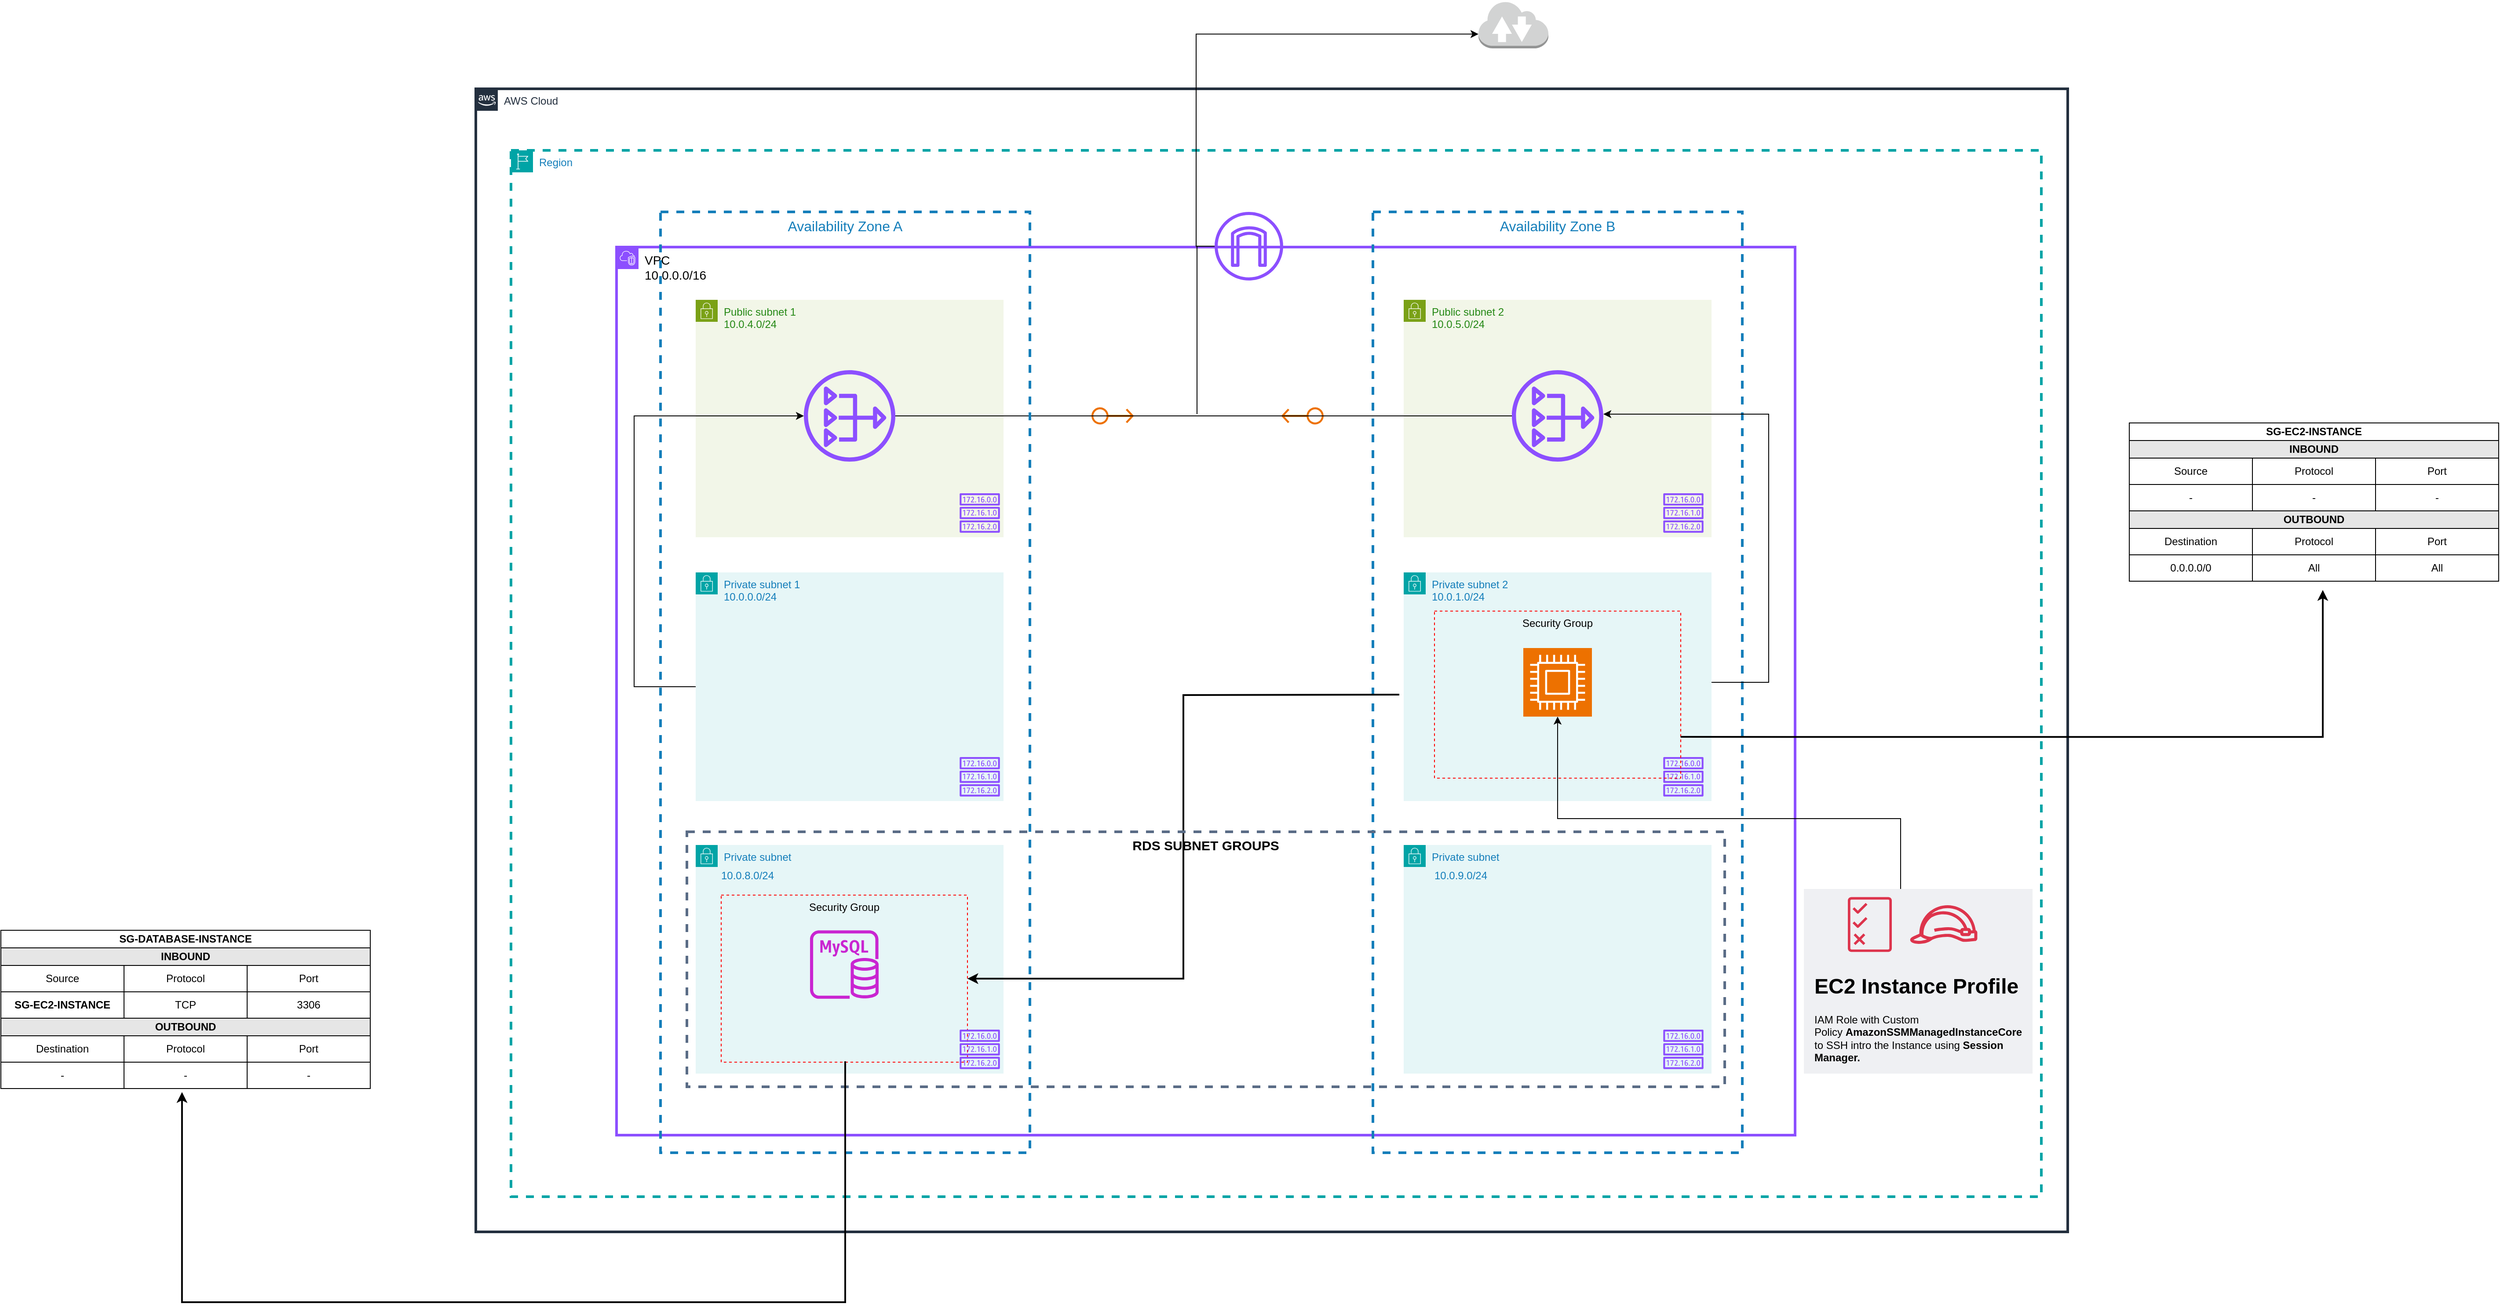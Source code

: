 <mxfile version="24.4.0" type="google">
  <diagram name="Page-1" id="mo5XSPhGzVoddrwmSOTD">
    <mxGraphModel grid="1" page="1" gridSize="10" guides="1" tooltips="1" connect="1" arrows="1" fold="1" pageScale="1" pageWidth="2339" pageHeight="3300" math="0" shadow="0">
      <root>
        <mxCell id="0" />
        <mxCell id="1" parent="0" />
        <mxCell id="zIXouKrqdXB1dK_FrTTW-49" value="&lt;font color=&quot;#000000&quot; style=&quot;font-size: 14px;&quot;&gt;VPC&lt;br&gt;10.0.0.0/16&lt;/font&gt;" style="points=[[0,0],[0.25,0],[0.5,0],[0.75,0],[1,0],[1,0.25],[1,0.5],[1,0.75],[1,1],[0.75,1],[0.5,1],[0.25,1],[0,1],[0,0.75],[0,0.5],[0,0.25]];outlineConnect=0;gradientColor=none;html=1;whiteSpace=wrap;fontSize=12;fontStyle=0;container=1;pointerEvents=0;collapsible=0;recursiveResize=0;shape=mxgraph.aws4.group;grIcon=mxgraph.aws4.group_vpc2;strokeColor=#8C4FFF;fillColor=none;verticalAlign=top;align=left;spacingLeft=30;fontColor=#AAB7B8;dashed=0;strokeWidth=3;" vertex="1" parent="1">
          <mxGeometry x="390" y="410" width="1340" height="1010" as="geometry" />
        </mxCell>
        <mxCell id="zIXouKrqdXB1dK_FrTTW-70" value="" style="sketch=0;outlineConnect=0;fontColor=#232F3E;gradientColor=none;fillColor=#8C4FFF;strokeColor=none;dashed=0;verticalLabelPosition=bottom;verticalAlign=top;align=center;html=1;fontSize=12;fontStyle=0;aspect=fixed;pointerEvents=1;shape=mxgraph.aws4.internet_gateway;" vertex="1" parent="zIXouKrqdXB1dK_FrTTW-49">
          <mxGeometry x="680" y="-40" width="78" height="78" as="geometry" />
        </mxCell>
        <mxCell id="zIXouKrqdXB1dK_FrTTW-47" value="Region" style="points=[[0,0],[0.25,0],[0.5,0],[0.75,0],[1,0],[1,0.25],[1,0.5],[1,0.75],[1,1],[0.75,1],[0.5,1],[0.25,1],[0,1],[0,0.75],[0,0.5],[0,0.25]];outlineConnect=0;gradientColor=none;html=1;whiteSpace=wrap;fontSize=12;fontStyle=0;container=1;pointerEvents=0;collapsible=0;recursiveResize=0;shape=mxgraph.aws4.group;grIcon=mxgraph.aws4.group_region;strokeColor=#00A4A6;fillColor=none;verticalAlign=top;align=left;spacingLeft=30;fontColor=#147EBA;dashed=1;strokeWidth=3;" vertex="1" parent="1">
          <mxGeometry x="270" y="300" width="1740" height="1190" as="geometry" />
        </mxCell>
        <mxCell id="zIXouKrqdXB1dK_FrTTW-46" value="AWS Cloud" style="points=[[0,0],[0.25,0],[0.5,0],[0.75,0],[1,0],[1,0.25],[1,0.5],[1,0.75],[1,1],[0.75,1],[0.5,1],[0.25,1],[0,1],[0,0.75],[0,0.5],[0,0.25]];outlineConnect=0;gradientColor=none;html=1;whiteSpace=wrap;fontSize=12;fontStyle=0;container=1;pointerEvents=0;collapsible=0;recursiveResize=0;shape=mxgraph.aws4.group;grIcon=mxgraph.aws4.group_aws_cloud_alt;strokeColor=#232F3E;fillColor=none;verticalAlign=top;align=left;spacingLeft=30;fontColor=#232F3E;dashed=0;strokeWidth=3;" vertex="1" parent="1">
          <mxGeometry x="230" y="230" width="1810" height="1300" as="geometry" />
        </mxCell>
        <mxCell id="zIXouKrqdXB1dK_FrTTW-50" value="Private subnet" style="points=[[0,0],[0.25,0],[0.5,0],[0.75,0],[1,0],[1,0.25],[1,0.5],[1,0.75],[1,1],[0.75,1],[0.5,1],[0.25,1],[0,1],[0,0.75],[0,0.5],[0,0.25]];outlineConnect=0;gradientColor=none;html=1;whiteSpace=wrap;fontSize=12;fontStyle=0;container=1;pointerEvents=0;collapsible=0;recursiveResize=0;shape=mxgraph.aws4.group;grIcon=mxgraph.aws4.group_security_group;grStroke=0;strokeColor=#00A4A6;fillColor=#E6F6F7;verticalAlign=top;align=left;spacingLeft=30;fontColor=#147EBA;dashed=0;" vertex="1" parent="zIXouKrqdXB1dK_FrTTW-46">
          <mxGeometry x="250" y="860" width="350" height="260" as="geometry" />
        </mxCell>
        <mxCell id="zIXouKrqdXB1dK_FrTTW-72" value="&lt;font color=&quot;#000000&quot;&gt;Security Group&lt;/font&gt;" style="fillColor=none;strokeColor=#FF0000;dashed=1;verticalAlign=top;fontStyle=0;fontColor=#5A6C86;whiteSpace=wrap;html=1;" vertex="1" parent="zIXouKrqdXB1dK_FrTTW-50">
          <mxGeometry x="29" y="57" width="280" height="190" as="geometry" />
        </mxCell>
        <mxCell id="zIXouKrqdXB1dK_FrTTW-148" value="&lt;font color=&quot;#147eba&quot;&gt;10.0.8.0/24&lt;/font&gt;" style="text;html=1;align=center;verticalAlign=middle;whiteSpace=wrap;rounded=0;" vertex="1" parent="zIXouKrqdXB1dK_FrTTW-50">
          <mxGeometry x="29" y="20" width="60" height="30" as="geometry" />
        </mxCell>
        <mxCell id="zIXouKrqdXB1dK_FrTTW-58" value="Private subnet 2&lt;br&gt;10.0.1.0/24" style="points=[[0,0],[0.25,0],[0.5,0],[0.75,0],[1,0],[1,0.25],[1,0.5],[1,0.75],[1,1],[0.75,1],[0.5,1],[0.25,1],[0,1],[0,0.75],[0,0.5],[0,0.25]];outlineConnect=0;gradientColor=none;html=1;whiteSpace=wrap;fontSize=12;fontStyle=0;container=1;pointerEvents=0;collapsible=0;recursiveResize=0;shape=mxgraph.aws4.group;grIcon=mxgraph.aws4.group_security_group;grStroke=0;strokeColor=#00A4A6;fillColor=#E6F6F7;verticalAlign=top;align=left;spacingLeft=30;fontColor=#147EBA;dashed=0;" vertex="1" parent="zIXouKrqdXB1dK_FrTTW-46">
          <mxGeometry x="1055" y="550" width="350" height="260" as="geometry" />
        </mxCell>
        <mxCell id="zIXouKrqdXB1dK_FrTTW-60" value="" style="sketch=0;points=[[0,0,0],[0.25,0,0],[0.5,0,0],[0.75,0,0],[1,0,0],[0,1,0],[0.25,1,0],[0.5,1,0],[0.75,1,0],[1,1,0],[0,0.25,0],[0,0.5,0],[0,0.75,0],[1,0.25,0],[1,0.5,0],[1,0.75,0]];outlineConnect=0;fontColor=#232F3E;fillColor=#ED7100;strokeColor=#ffffff;dashed=0;verticalLabelPosition=bottom;verticalAlign=top;align=center;html=1;fontSize=12;fontStyle=0;aspect=fixed;shape=mxgraph.aws4.resourceIcon;resIcon=mxgraph.aws4.compute;" vertex="1" parent="zIXouKrqdXB1dK_FrTTW-58">
          <mxGeometry x="136" y="86" width="78" height="78" as="geometry" />
        </mxCell>
        <mxCell id="zIXouKrqdXB1dK_FrTTW-69" value="" style="sketch=0;outlineConnect=0;fontColor=#232F3E;gradientColor=none;fillColor=#8C4FFF;strokeColor=none;dashed=0;verticalLabelPosition=bottom;verticalAlign=top;align=center;html=1;fontSize=12;fontStyle=0;aspect=fixed;pointerEvents=1;shape=mxgraph.aws4.route_table;" vertex="1" parent="zIXouKrqdXB1dK_FrTTW-58">
          <mxGeometry x="295" y="210" width="46" height="44.82" as="geometry" />
        </mxCell>
        <mxCell id="zIXouKrqdXB1dK_FrTTW-73" value="&lt;font color=&quot;#000000&quot;&gt;Security Group&lt;/font&gt;" style="fillColor=none;strokeColor=#FF0000;dashed=1;verticalAlign=top;fontStyle=0;fontColor=#5A6C86;whiteSpace=wrap;html=1;" vertex="1" parent="zIXouKrqdXB1dK_FrTTW-46">
          <mxGeometry x="1090" y="594" width="280" height="190" as="geometry" />
        </mxCell>
        <mxCell id="zIXouKrqdXB1dK_FrTTW-155" value="" style="fillColor=#EFF0F3;strokeColor=none;dashed=0;verticalAlign=top;fontStyle=0;fontColor=#232F3D;whiteSpace=wrap;html=1;" vertex="1" parent="zIXouKrqdXB1dK_FrTTW-46">
          <mxGeometry x="1510" y="910" width="260" height="210" as="geometry" />
        </mxCell>
        <mxCell id="zIXouKrqdXB1dK_FrTTW-52" value="Public subnet 1&lt;br&gt;10.0.4.0/24" style="points=[[0,0],[0.25,0],[0.5,0],[0.75,0],[1,0],[1,0.25],[1,0.5],[1,0.75],[1,1],[0.75,1],[0.5,1],[0.25,1],[0,1],[0,0.75],[0,0.5],[0,0.25]];outlineConnect=0;gradientColor=none;html=1;whiteSpace=wrap;fontSize=12;fontStyle=0;container=1;pointerEvents=0;collapsible=0;recursiveResize=0;shape=mxgraph.aws4.group;grIcon=mxgraph.aws4.group_security_group;grStroke=0;strokeColor=#7AA116;fillColor=#F2F6E8;verticalAlign=top;align=left;spacingLeft=30;fontColor=#248814;dashed=0;" vertex="1" parent="zIXouKrqdXB1dK_FrTTW-46">
          <mxGeometry x="250" y="240" width="350" height="270" as="geometry" />
        </mxCell>
        <mxCell id="zIXouKrqdXB1dK_FrTTW-53" value="" style="sketch=0;outlineConnect=0;fontColor=#232F3E;gradientColor=none;fillColor=#8C4FFF;strokeColor=none;dashed=0;verticalLabelPosition=bottom;verticalAlign=top;align=center;html=1;fontSize=12;fontStyle=0;aspect=fixed;pointerEvents=1;shape=mxgraph.aws4.nat_gateway;" vertex="1" parent="zIXouKrqdXB1dK_FrTTW-52">
          <mxGeometry x="123" y="80" width="104" height="104" as="geometry" />
        </mxCell>
        <mxCell id="zIXouKrqdXB1dK_FrTTW-66" value="" style="sketch=0;outlineConnect=0;fontColor=#232F3E;gradientColor=none;fillColor=#8C4FFF;strokeColor=none;dashed=0;verticalLabelPosition=bottom;verticalAlign=top;align=center;html=1;fontSize=12;fontStyle=0;aspect=fixed;pointerEvents=1;shape=mxgraph.aws4.route_table;" vertex="1" parent="zIXouKrqdXB1dK_FrTTW-52">
          <mxGeometry x="300" y="220" width="46" height="44.82" as="geometry" />
        </mxCell>
        <mxCell id="zIXouKrqdXB1dK_FrTTW-75" style="edgeStyle=orthogonalEdgeStyle;rounded=0;orthogonalLoop=1;jettySize=auto;html=1;" edge="1" parent="zIXouKrqdXB1dK_FrTTW-46" source="zIXouKrqdXB1dK_FrTTW-51" target="zIXouKrqdXB1dK_FrTTW-53">
          <mxGeometry relative="1" as="geometry">
            <mxPoint x="-50" y="360" as="targetPoint" />
            <Array as="points">
              <mxPoint x="180" y="680" />
              <mxPoint x="180" y="372" />
            </Array>
          </mxGeometry>
        </mxCell>
        <mxCell id="zIXouKrqdXB1dK_FrTTW-51" value="Private subnet 1&lt;br&gt;10.0.0.0/24" style="points=[[0,0],[0.25,0],[0.5,0],[0.75,0],[1,0],[1,0.25],[1,0.5],[1,0.75],[1,1],[0.75,1],[0.5,1],[0.25,1],[0,1],[0,0.75],[0,0.5],[0,0.25]];outlineConnect=0;gradientColor=none;html=1;whiteSpace=wrap;fontSize=12;fontStyle=0;container=1;pointerEvents=0;collapsible=0;recursiveResize=0;shape=mxgraph.aws4.group;grIcon=mxgraph.aws4.group_security_group;grStroke=0;strokeColor=#00A4A6;fillColor=#E6F6F7;verticalAlign=top;align=left;spacingLeft=30;fontColor=#147EBA;dashed=0;" vertex="1" parent="zIXouKrqdXB1dK_FrTTW-46">
          <mxGeometry x="250" y="550" width="350" height="260" as="geometry" />
        </mxCell>
        <mxCell id="zIXouKrqdXB1dK_FrTTW-54" value="Private subnet" style="points=[[0,0],[0.25,0],[0.5,0],[0.75,0],[1,0],[1,0.25],[1,0.5],[1,0.75],[1,1],[0.75,1],[0.5,1],[0.25,1],[0,1],[0,0.75],[0,0.5],[0,0.25]];outlineConnect=0;gradientColor=none;html=1;whiteSpace=wrap;fontSize=12;fontStyle=0;container=1;pointerEvents=0;collapsible=0;recursiveResize=0;shape=mxgraph.aws4.group;grIcon=mxgraph.aws4.group_security_group;grStroke=0;strokeColor=#00A4A6;fillColor=#E6F6F7;verticalAlign=top;align=left;spacingLeft=30;fontColor=#147EBA;dashed=0;" vertex="1" parent="zIXouKrqdXB1dK_FrTTW-46">
          <mxGeometry x="1055" y="860" width="350" height="260" as="geometry" />
        </mxCell>
        <mxCell id="zIXouKrqdXB1dK_FrTTW-55" value="&lt;font style=&quot;font-size: 16px;&quot;&gt;Availability Zone B&lt;/font&gt;" style="fillColor=none;strokeColor=#147EBA;dashed=1;verticalAlign=top;fontStyle=0;fontColor=#147EBA;whiteSpace=wrap;html=1;strokeWidth=3;" vertex="1" parent="zIXouKrqdXB1dK_FrTTW-46">
          <mxGeometry x="1020" y="140" width="420" height="1070" as="geometry" />
        </mxCell>
        <mxCell id="zIXouKrqdXB1dK_FrTTW-56" value="Public subnet 2&lt;br&gt;10.0.5.0/24" style="points=[[0,0],[0.25,0],[0.5,0],[0.75,0],[1,0],[1,0.25],[1,0.5],[1,0.75],[1,1],[0.75,1],[0.5,1],[0.25,1],[0,1],[0,0.75],[0,0.5],[0,0.25]];outlineConnect=0;gradientColor=none;html=1;whiteSpace=wrap;fontSize=12;fontStyle=0;container=1;pointerEvents=0;collapsible=0;recursiveResize=0;shape=mxgraph.aws4.group;grIcon=mxgraph.aws4.group_security_group;grStroke=0;strokeColor=#7AA116;fillColor=#F2F6E8;verticalAlign=top;align=left;spacingLeft=30;fontColor=#248814;dashed=0;" vertex="1" parent="zIXouKrqdXB1dK_FrTTW-46">
          <mxGeometry x="1055" y="240" width="350" height="270" as="geometry" />
        </mxCell>
        <mxCell id="zIXouKrqdXB1dK_FrTTW-57" value="" style="sketch=0;outlineConnect=0;fontColor=#232F3E;gradientColor=none;fillColor=#8C4FFF;strokeColor=none;dashed=0;verticalLabelPosition=bottom;verticalAlign=top;align=center;html=1;fontSize=12;fontStyle=0;aspect=fixed;pointerEvents=1;shape=mxgraph.aws4.nat_gateway;" vertex="1" parent="zIXouKrqdXB1dK_FrTTW-56">
          <mxGeometry x="123" y="80" width="104" height="104" as="geometry" />
        </mxCell>
        <mxCell id="zIXouKrqdXB1dK_FrTTW-61" value="" style="sketch=0;outlineConnect=0;fontColor=#232F3E;gradientColor=none;fillColor=#C925D1;strokeColor=none;dashed=0;verticalLabelPosition=bottom;verticalAlign=top;align=center;html=1;fontSize=12;fontStyle=0;aspect=fixed;pointerEvents=1;shape=mxgraph.aws4.rds_mysql_instance;" vertex="1" parent="zIXouKrqdXB1dK_FrTTW-46">
          <mxGeometry x="380" y="957" width="78" height="78" as="geometry" />
        </mxCell>
        <mxCell id="zIXouKrqdXB1dK_FrTTW-62" value="" style="sketch=0;outlineConnect=0;fontColor=#232F3E;gradientColor=none;fillColor=#ED7100;strokeColor=none;dashed=0;verticalLabelPosition=bottom;verticalAlign=top;align=center;html=1;fontSize=12;fontStyle=0;aspect=fixed;pointerEvents=1;shape=mxgraph.aws4.elastic_ip_address;" vertex="1" parent="zIXouKrqdXB1dK_FrTTW-46">
          <mxGeometry x="700" y="362" width="48" height="20" as="geometry" />
        </mxCell>
        <mxCell id="zIXouKrqdXB1dK_FrTTW-63" value="" style="sketch=0;outlineConnect=0;fontColor=#232F3E;gradientColor=none;fillColor=#ED7100;strokeColor=none;dashed=0;verticalLabelPosition=bottom;verticalAlign=top;align=center;html=1;fontSize=12;fontStyle=0;aspect=fixed;pointerEvents=1;shape=mxgraph.aws4.elastic_ip_address;rotation=-180;" vertex="1" parent="zIXouKrqdXB1dK_FrTTW-46">
          <mxGeometry x="916" y="362" width="48" height="20" as="geometry" />
        </mxCell>
        <mxCell id="zIXouKrqdXB1dK_FrTTW-64" value="" style="sketch=0;outlineConnect=0;fontColor=#232F3E;gradientColor=none;fillColor=#8C4FFF;strokeColor=none;dashed=0;verticalLabelPosition=bottom;verticalAlign=top;align=center;html=1;fontSize=12;fontStyle=0;aspect=fixed;pointerEvents=1;shape=mxgraph.aws4.route_table;" vertex="1" parent="zIXouKrqdXB1dK_FrTTW-46">
          <mxGeometry x="550" y="760" width="46" height="44.82" as="geometry" />
        </mxCell>
        <mxCell id="zIXouKrqdXB1dK_FrTTW-65" value="" style="sketch=0;outlineConnect=0;fontColor=#232F3E;gradientColor=none;fillColor=#8C4FFF;strokeColor=none;dashed=0;verticalLabelPosition=bottom;verticalAlign=top;align=center;html=1;fontSize=12;fontStyle=0;aspect=fixed;pointerEvents=1;shape=mxgraph.aws4.route_table;" vertex="1" parent="zIXouKrqdXB1dK_FrTTW-46">
          <mxGeometry x="550" y="1070" width="46" height="44.82" as="geometry" />
        </mxCell>
        <mxCell id="zIXouKrqdXB1dK_FrTTW-67" value="" style="sketch=0;outlineConnect=0;fontColor=#232F3E;gradientColor=none;fillColor=#8C4FFF;strokeColor=none;dashed=0;verticalLabelPosition=bottom;verticalAlign=top;align=center;html=1;fontSize=12;fontStyle=0;aspect=fixed;pointerEvents=1;shape=mxgraph.aws4.route_table;" vertex="1" parent="zIXouKrqdXB1dK_FrTTW-46">
          <mxGeometry x="1350" y="1070" width="46" height="44.82" as="geometry" />
        </mxCell>
        <mxCell id="zIXouKrqdXB1dK_FrTTW-68" value="" style="sketch=0;outlineConnect=0;fontColor=#232F3E;gradientColor=none;fillColor=#8C4FFF;strokeColor=none;dashed=0;verticalLabelPosition=bottom;verticalAlign=top;align=center;html=1;fontSize=12;fontStyle=0;aspect=fixed;pointerEvents=1;shape=mxgraph.aws4.route_table;" vertex="1" parent="zIXouKrqdXB1dK_FrTTW-46">
          <mxGeometry x="1350" y="460.0" width="46" height="44.82" as="geometry" />
        </mxCell>
        <mxCell id="zIXouKrqdXB1dK_FrTTW-84" style="edgeStyle=orthogonalEdgeStyle;rounded=0;orthogonalLoop=1;jettySize=auto;html=1;entryX=1;entryY=0.5;entryDx=0;entryDy=0;startArrow=none;startFill=0;strokeWidth=2;" edge="1" parent="zIXouKrqdXB1dK_FrTTW-46" target="zIXouKrqdXB1dK_FrTTW-72">
          <mxGeometry relative="1" as="geometry">
            <mxPoint x="1050" y="689" as="sourcePoint" />
          </mxGeometry>
        </mxCell>
        <mxCell id="zIXouKrqdXB1dK_FrTTW-128" style="edgeStyle=orthogonalEdgeStyle;rounded=0;orthogonalLoop=1;jettySize=auto;html=1;strokeWidth=2;exitX=0.833;exitY=0.558;exitDx=0;exitDy=0;exitPerimeter=0;" edge="1" parent="zIXouKrqdXB1dK_FrTTW-46" source="zIXouKrqdXB1dK_FrTTW-55">
          <mxGeometry relative="1" as="geometry">
            <mxPoint x="2100" y="570" as="targetPoint" />
            <mxPoint x="1410" y="737" as="sourcePoint" />
            <Array as="points">
              <mxPoint x="2100" y="737" />
            </Array>
          </mxGeometry>
        </mxCell>
        <mxCell id="zIXouKrqdXB1dK_FrTTW-79" style="edgeStyle=orthogonalEdgeStyle;rounded=0;orthogonalLoop=1;jettySize=auto;html=1;" edge="1" parent="zIXouKrqdXB1dK_FrTTW-46" source="zIXouKrqdXB1dK_FrTTW-58" target="zIXouKrqdXB1dK_FrTTW-57">
          <mxGeometry relative="1" as="geometry">
            <mxPoint x="1713.0" y="430" as="targetPoint" />
            <mxPoint x="1590.0" y="738" as="sourcePoint" />
            <Array as="points">
              <mxPoint x="1470" y="675" />
              <mxPoint x="1470" y="370" />
            </Array>
          </mxGeometry>
        </mxCell>
        <mxCell id="zIXouKrqdXB1dK_FrTTW-81" style="edgeStyle=orthogonalEdgeStyle;rounded=0;orthogonalLoop=1;jettySize=auto;html=1;endArrow=none;endFill=0;" edge="1" parent="zIXouKrqdXB1dK_FrTTW-46" source="zIXouKrqdXB1dK_FrTTW-57" target="zIXouKrqdXB1dK_FrTTW-53">
          <mxGeometry relative="1" as="geometry" />
        </mxCell>
        <mxCell id="zIXouKrqdXB1dK_FrTTW-82" style="edgeStyle=orthogonalEdgeStyle;rounded=0;orthogonalLoop=1;jettySize=auto;html=1;startArrow=none;startFill=0;endArrow=none;endFill=0;" edge="1" parent="zIXouKrqdXB1dK_FrTTW-46" source="zIXouKrqdXB1dK_FrTTW-70">
          <mxGeometry relative="1" as="geometry">
            <mxPoint x="820" y="370" as="targetPoint" />
          </mxGeometry>
        </mxCell>
        <mxCell id="zIXouKrqdXB1dK_FrTTW-150" value="&lt;font color=&quot;#147eba&quot;&gt;10.0.9.0/24&lt;/font&gt;" style="text;html=1;align=center;verticalAlign=middle;whiteSpace=wrap;rounded=0;" vertex="1" parent="zIXouKrqdXB1dK_FrTTW-46">
          <mxGeometry x="1090" y="880" width="60" height="30" as="geometry" />
        </mxCell>
        <mxCell id="zIXouKrqdXB1dK_FrTTW-151" value="" style="sketch=0;outlineConnect=0;fontColor=#232F3E;gradientColor=none;fillColor=#DD344C;strokeColor=none;dashed=0;verticalLabelPosition=bottom;verticalAlign=top;align=center;html=1;fontSize=12;fontStyle=0;aspect=fixed;pointerEvents=1;shape=mxgraph.aws4.role;" vertex="1" parent="zIXouKrqdXB1dK_FrTTW-46">
          <mxGeometry x="1630" y="928.45" width="78" height="44" as="geometry" />
        </mxCell>
        <mxCell id="zIXouKrqdXB1dK_FrTTW-152" value="" style="sketch=0;outlineConnect=0;fontColor=#232F3E;gradientColor=none;fillColor=#DD344C;strokeColor=none;dashed=0;verticalLabelPosition=bottom;verticalAlign=top;align=center;html=1;fontSize=12;fontStyle=0;aspect=fixed;pointerEvents=1;shape=mxgraph.aws4.permissions;" vertex="1" parent="zIXouKrqdXB1dK_FrTTW-46">
          <mxGeometry x="1560" y="919" width="50" height="62.9" as="geometry" />
        </mxCell>
        <mxCell id="zIXouKrqdXB1dK_FrTTW-153" value="&lt;h1 style=&quot;margin-top: 0px;&quot;&gt;EC2 Instance Profile&lt;/h1&gt;&lt;p&gt;IAM Role with Custom Policy&amp;nbsp;&lt;b&gt;AmazonSSMManagedInstanceCore&lt;/b&gt; to SSH intro the Instance using &lt;b&gt;Session Manager.&lt;/b&gt;&lt;/p&gt;" style="text;html=1;whiteSpace=wrap;overflow=hidden;rounded=0;" vertex="1" parent="zIXouKrqdXB1dK_FrTTW-46">
          <mxGeometry x="1520" y="1000" width="240" height="120" as="geometry" />
        </mxCell>
        <mxCell id="zIXouKrqdXB1dK_FrTTW-158" style="edgeStyle=orthogonalEdgeStyle;rounded=0;orthogonalLoop=1;jettySize=auto;html=1;entryX=0.5;entryY=1;entryDx=0;entryDy=0;entryPerimeter=0;" edge="1" parent="zIXouKrqdXB1dK_FrTTW-46" source="zIXouKrqdXB1dK_FrTTW-155" target="zIXouKrqdXB1dK_FrTTW-60">
          <mxGeometry relative="1" as="geometry">
            <Array as="points">
              <mxPoint x="1620" y="830" />
              <mxPoint x="1230" y="830" />
            </Array>
          </mxGeometry>
        </mxCell>
        <mxCell id="zIXouKrqdXB1dK_FrTTW-59" value="&lt;font style=&quot;font-size: 15px;&quot; color=&quot;#000000&quot;&gt;&lt;b&gt;RDS SUBNET GROUPS&lt;/b&gt;&lt;/font&gt;" style="fillColor=none;strokeColor=#5A6C86;dashed=1;verticalAlign=top;fontStyle=0;fontColor=#5A6C86;whiteSpace=wrap;html=1;strokeWidth=3;" vertex="1" parent="zIXouKrqdXB1dK_FrTTW-46">
          <mxGeometry x="240" y="845" width="1180" height="290" as="geometry" />
        </mxCell>
        <mxCell id="zIXouKrqdXB1dK_FrTTW-48" value="&lt;font style=&quot;font-size: 16px;&quot;&gt;Availability Zone A&lt;/font&gt;" style="fillColor=none;strokeColor=#147EBA;dashed=1;verticalAlign=top;fontStyle=0;fontColor=#147EBA;whiteSpace=wrap;html=1;strokeWidth=3;" vertex="1" parent="zIXouKrqdXB1dK_FrTTW-46">
          <mxGeometry x="210" y="140" width="420" height="1070" as="geometry" />
        </mxCell>
        <mxCell id="zIXouKrqdXB1dK_FrTTW-71" value="" style="outlineConnect=0;dashed=0;verticalLabelPosition=bottom;verticalAlign=top;align=center;html=1;shape=mxgraph.aws3.internet_2;fillColor=#D2D3D3;gradientColor=none;" vertex="1" parent="1">
          <mxGeometry x="1370" y="130" width="79.5" height="54" as="geometry" />
        </mxCell>
        <mxCell id="zIXouKrqdXB1dK_FrTTW-83" style="edgeStyle=orthogonalEdgeStyle;rounded=0;orthogonalLoop=1;jettySize=auto;html=1;entryX=0;entryY=0.7;entryDx=0;entryDy=0;entryPerimeter=0;endArrow=classic;endFill=1;" edge="1" parent="1" source="zIXouKrqdXB1dK_FrTTW-70" target="zIXouKrqdXB1dK_FrTTW-71">
          <mxGeometry relative="1" as="geometry">
            <Array as="points">
              <mxPoint x="1049" y="168" />
            </Array>
          </mxGeometry>
        </mxCell>
        <mxCell id="zIXouKrqdXB1dK_FrTTW-86" value="Destination" style="swimlane;fontStyle=0;childLayout=stackLayout;horizontal=1;startSize=30;horizontalStack=0;resizeParent=1;resizeParentMax=0;resizeLast=0;collapsible=1;marginBottom=0;whiteSpace=wrap;html=1;" vertex="1" parent="1">
          <mxGeometry x="2110" y="730" width="140" height="60" as="geometry" />
        </mxCell>
        <mxCell id="zIXouKrqdXB1dK_FrTTW-87" value="0.0.0.0/0" style="text;strokeColor=none;fillColor=none;align=center;verticalAlign=middle;spacingLeft=4;spacingRight=4;overflow=hidden;points=[[0,0.5],[1,0.5]];portConstraint=eastwest;rotatable=0;whiteSpace=wrap;html=1;" vertex="1" parent="zIXouKrqdXB1dK_FrTTW-86">
          <mxGeometry y="30" width="140" height="30" as="geometry" />
        </mxCell>
        <mxCell id="zIXouKrqdXB1dK_FrTTW-108" value="OUTBOUND" style="rounded=0;whiteSpace=wrap;html=1;fontStyle=1;fillColor=#E6E6E6;" vertex="1" parent="1">
          <mxGeometry x="2110" y="710" width="420" height="20" as="geometry" />
        </mxCell>
        <mxCell id="zIXouKrqdXB1dK_FrTTW-109" value="Protocol" style="swimlane;fontStyle=0;childLayout=stackLayout;horizontal=1;startSize=30;horizontalStack=0;resizeParent=1;resizeParentMax=0;resizeLast=0;collapsible=1;marginBottom=0;whiteSpace=wrap;html=1;" vertex="1" parent="1">
          <mxGeometry x="2250" y="730" width="140" height="60" as="geometry" />
        </mxCell>
        <mxCell id="zIXouKrqdXB1dK_FrTTW-110" value="All" style="text;strokeColor=none;fillColor=none;align=center;verticalAlign=middle;spacingLeft=4;spacingRight=4;overflow=hidden;points=[[0,0.5],[1,0.5]];portConstraint=eastwest;rotatable=0;whiteSpace=wrap;html=1;" vertex="1" parent="zIXouKrqdXB1dK_FrTTW-109">
          <mxGeometry y="30" width="140" height="30" as="geometry" />
        </mxCell>
        <mxCell id="zIXouKrqdXB1dK_FrTTW-111" value="Port" style="swimlane;fontStyle=0;childLayout=stackLayout;horizontal=1;startSize=30;horizontalStack=0;resizeParent=1;resizeParentMax=0;resizeLast=0;collapsible=1;marginBottom=0;whiteSpace=wrap;html=1;" vertex="1" parent="1">
          <mxGeometry x="2390" y="730" width="140" height="60" as="geometry" />
        </mxCell>
        <mxCell id="zIXouKrqdXB1dK_FrTTW-112" value="All" style="text;strokeColor=none;fillColor=none;align=center;verticalAlign=middle;spacingLeft=4;spacingRight=4;overflow=hidden;points=[[0,0.5],[1,0.5]];portConstraint=eastwest;rotatable=0;whiteSpace=wrap;html=1;" vertex="1" parent="zIXouKrqdXB1dK_FrTTW-111">
          <mxGeometry y="30" width="140" height="30" as="geometry" />
        </mxCell>
        <mxCell id="zIXouKrqdXB1dK_FrTTW-120" value="Source" style="swimlane;fontStyle=0;childLayout=stackLayout;horizontal=1;startSize=30;horizontalStack=0;resizeParent=1;resizeParentMax=0;resizeLast=0;collapsible=1;marginBottom=0;whiteSpace=wrap;html=1;" vertex="1" parent="1">
          <mxGeometry x="2110" y="650" width="140" height="60" as="geometry" />
        </mxCell>
        <mxCell id="zIXouKrqdXB1dK_FrTTW-121" value="-" style="text;strokeColor=none;fillColor=none;align=center;verticalAlign=middle;spacingLeft=4;spacingRight=4;overflow=hidden;points=[[0,0.5],[1,0.5]];portConstraint=eastwest;rotatable=0;whiteSpace=wrap;html=1;" vertex="1" parent="zIXouKrqdXB1dK_FrTTW-120">
          <mxGeometry y="30" width="140" height="30" as="geometry" />
        </mxCell>
        <mxCell id="zIXouKrqdXB1dK_FrTTW-122" value="INBOUND" style="rounded=0;whiteSpace=wrap;html=1;fontStyle=1;fillColor=#E6E6E6;" vertex="1" parent="1">
          <mxGeometry x="2110" y="630" width="420" height="20" as="geometry" />
        </mxCell>
        <mxCell id="zIXouKrqdXB1dK_FrTTW-123" value="Protocol" style="swimlane;fontStyle=0;childLayout=stackLayout;horizontal=1;startSize=30;horizontalStack=0;resizeParent=1;resizeParentMax=0;resizeLast=0;collapsible=1;marginBottom=0;whiteSpace=wrap;html=1;" vertex="1" parent="1">
          <mxGeometry x="2250" y="650" width="140" height="60" as="geometry" />
        </mxCell>
        <mxCell id="zIXouKrqdXB1dK_FrTTW-124" value="-" style="text;strokeColor=none;fillColor=none;align=center;verticalAlign=middle;spacingLeft=4;spacingRight=4;overflow=hidden;points=[[0,0.5],[1,0.5]];portConstraint=eastwest;rotatable=0;whiteSpace=wrap;html=1;" vertex="1" parent="zIXouKrqdXB1dK_FrTTW-123">
          <mxGeometry y="30" width="140" height="30" as="geometry" />
        </mxCell>
        <mxCell id="zIXouKrqdXB1dK_FrTTW-125" value="Port" style="swimlane;fontStyle=0;childLayout=stackLayout;horizontal=1;startSize=30;horizontalStack=0;resizeParent=1;resizeParentMax=0;resizeLast=0;collapsible=1;marginBottom=0;whiteSpace=wrap;html=1;" vertex="1" parent="1">
          <mxGeometry x="2390" y="650" width="140" height="60" as="geometry" />
        </mxCell>
        <mxCell id="zIXouKrqdXB1dK_FrTTW-126" value="-" style="text;strokeColor=none;fillColor=none;align=center;verticalAlign=middle;spacingLeft=4;spacingRight=4;overflow=hidden;points=[[0,0.5],[1,0.5]];portConstraint=eastwest;rotatable=0;whiteSpace=wrap;html=1;" vertex="1" parent="zIXouKrqdXB1dK_FrTTW-125">
          <mxGeometry y="30" width="140" height="30" as="geometry" />
        </mxCell>
        <mxCell id="zIXouKrqdXB1dK_FrTTW-127" value="SG-EC2-INSTANCE" style="rounded=0;whiteSpace=wrap;html=1;fontStyle=1" vertex="1" parent="1">
          <mxGeometry x="2110" y="610" width="420" height="20" as="geometry" />
        </mxCell>
        <mxCell id="zIXouKrqdXB1dK_FrTTW-129" value="Destination" style="swimlane;fontStyle=0;childLayout=stackLayout;horizontal=1;startSize=30;horizontalStack=0;resizeParent=1;resizeParentMax=0;resizeLast=0;collapsible=1;marginBottom=0;whiteSpace=wrap;html=1;" vertex="1" parent="1">
          <mxGeometry x="-310" y="1307" width="140" height="60" as="geometry" />
        </mxCell>
        <mxCell id="zIXouKrqdXB1dK_FrTTW-130" value="-" style="text;strokeColor=none;fillColor=none;align=center;verticalAlign=middle;spacingLeft=4;spacingRight=4;overflow=hidden;points=[[0,0.5],[1,0.5]];portConstraint=eastwest;rotatable=0;whiteSpace=wrap;html=1;" vertex="1" parent="zIXouKrqdXB1dK_FrTTW-129">
          <mxGeometry y="30" width="140" height="30" as="geometry" />
        </mxCell>
        <mxCell id="zIXouKrqdXB1dK_FrTTW-131" value="OUTBOUND" style="rounded=0;whiteSpace=wrap;html=1;fontStyle=1;fillColor=#E6E6E6;" vertex="1" parent="1">
          <mxGeometry x="-310" y="1287" width="420" height="20" as="geometry" />
        </mxCell>
        <mxCell id="zIXouKrqdXB1dK_FrTTW-132" value="Protocol" style="swimlane;fontStyle=0;childLayout=stackLayout;horizontal=1;startSize=30;horizontalStack=0;resizeParent=1;resizeParentMax=0;resizeLast=0;collapsible=1;marginBottom=0;whiteSpace=wrap;html=1;" vertex="1" parent="1">
          <mxGeometry x="-170" y="1307" width="140" height="60" as="geometry" />
        </mxCell>
        <mxCell id="zIXouKrqdXB1dK_FrTTW-133" value="-" style="text;strokeColor=none;fillColor=none;align=center;verticalAlign=middle;spacingLeft=4;spacingRight=4;overflow=hidden;points=[[0,0.5],[1,0.5]];portConstraint=eastwest;rotatable=0;whiteSpace=wrap;html=1;" vertex="1" parent="zIXouKrqdXB1dK_FrTTW-132">
          <mxGeometry y="30" width="140" height="30" as="geometry" />
        </mxCell>
        <mxCell id="zIXouKrqdXB1dK_FrTTW-134" value="Port" style="swimlane;fontStyle=0;childLayout=stackLayout;horizontal=1;startSize=30;horizontalStack=0;resizeParent=1;resizeParentMax=0;resizeLast=0;collapsible=1;marginBottom=0;whiteSpace=wrap;html=1;" vertex="1" parent="1">
          <mxGeometry x="-30" y="1307" width="140" height="60" as="geometry" />
        </mxCell>
        <mxCell id="zIXouKrqdXB1dK_FrTTW-135" value="-" style="text;strokeColor=none;fillColor=none;align=center;verticalAlign=middle;spacingLeft=4;spacingRight=4;overflow=hidden;points=[[0,0.5],[1,0.5]];portConstraint=eastwest;rotatable=0;whiteSpace=wrap;html=1;" vertex="1" parent="zIXouKrqdXB1dK_FrTTW-134">
          <mxGeometry y="30" width="140" height="30" as="geometry" />
        </mxCell>
        <mxCell id="zIXouKrqdXB1dK_FrTTW-136" value="Source" style="swimlane;fontStyle=0;childLayout=stackLayout;horizontal=1;startSize=30;horizontalStack=0;resizeParent=1;resizeParentMax=0;resizeLast=0;collapsible=1;marginBottom=0;whiteSpace=wrap;html=1;" vertex="1" parent="1">
          <mxGeometry x="-310" y="1227" width="140" height="60" as="geometry" />
        </mxCell>
        <mxCell id="zIXouKrqdXB1dK_FrTTW-137" value="&lt;b&gt;SG-EC2-INSTANCE&lt;/b&gt;" style="text;strokeColor=none;fillColor=none;align=center;verticalAlign=middle;spacingLeft=4;spacingRight=4;overflow=hidden;points=[[0,0.5],[1,0.5]];portConstraint=eastwest;rotatable=0;whiteSpace=wrap;html=1;" vertex="1" parent="zIXouKrqdXB1dK_FrTTW-136">
          <mxGeometry y="30" width="140" height="30" as="geometry" />
        </mxCell>
        <mxCell id="zIXouKrqdXB1dK_FrTTW-138" value="INBOUND" style="rounded=0;whiteSpace=wrap;html=1;fontStyle=1;fillColor=#E6E6E6;" vertex="1" parent="1">
          <mxGeometry x="-310" y="1207" width="420" height="20" as="geometry" />
        </mxCell>
        <mxCell id="zIXouKrqdXB1dK_FrTTW-139" value="Protocol" style="swimlane;fontStyle=0;childLayout=stackLayout;horizontal=1;startSize=30;horizontalStack=0;resizeParent=1;resizeParentMax=0;resizeLast=0;collapsible=1;marginBottom=0;whiteSpace=wrap;html=1;" vertex="1" parent="1">
          <mxGeometry x="-170" y="1227" width="140" height="60" as="geometry" />
        </mxCell>
        <mxCell id="zIXouKrqdXB1dK_FrTTW-140" value="TCP" style="text;strokeColor=none;fillColor=none;align=center;verticalAlign=middle;spacingLeft=4;spacingRight=4;overflow=hidden;points=[[0,0.5],[1,0.5]];portConstraint=eastwest;rotatable=0;whiteSpace=wrap;html=1;" vertex="1" parent="zIXouKrqdXB1dK_FrTTW-139">
          <mxGeometry y="30" width="140" height="30" as="geometry" />
        </mxCell>
        <mxCell id="zIXouKrqdXB1dK_FrTTW-141" value="Port" style="swimlane;fontStyle=0;childLayout=stackLayout;horizontal=1;startSize=30;horizontalStack=0;resizeParent=1;resizeParentMax=0;resizeLast=0;collapsible=1;marginBottom=0;whiteSpace=wrap;html=1;" vertex="1" parent="1">
          <mxGeometry x="-30" y="1227" width="140" height="60" as="geometry" />
        </mxCell>
        <mxCell id="zIXouKrqdXB1dK_FrTTW-142" value="3306" style="text;strokeColor=none;fillColor=none;align=center;verticalAlign=middle;spacingLeft=4;spacingRight=4;overflow=hidden;points=[[0,0.5],[1,0.5]];portConstraint=eastwest;rotatable=0;whiteSpace=wrap;html=1;" vertex="1" parent="zIXouKrqdXB1dK_FrTTW-141">
          <mxGeometry y="30" width="140" height="30" as="geometry" />
        </mxCell>
        <mxCell id="zIXouKrqdXB1dK_FrTTW-143" value="SG-DATABASE-INSTANCE" style="rounded=0;whiteSpace=wrap;html=1;fontStyle=1" vertex="1" parent="1">
          <mxGeometry x="-310" y="1187" width="420" height="20" as="geometry" />
        </mxCell>
        <mxCell id="zIXouKrqdXB1dK_FrTTW-144" style="edgeStyle=orthogonalEdgeStyle;rounded=0;orthogonalLoop=1;jettySize=auto;html=1;exitX=0.5;exitY=1;exitDx=0;exitDy=0;entryX=0.471;entryY=1.133;entryDx=0;entryDy=0;entryPerimeter=0;strokeWidth=2;" edge="1" parent="1" source="zIXouKrqdXB1dK_FrTTW-72" target="zIXouKrqdXB1dK_FrTTW-133">
          <mxGeometry relative="1" as="geometry">
            <Array as="points">
              <mxPoint x="650" y="1610" />
              <mxPoint x="-104" y="1610" />
            </Array>
          </mxGeometry>
        </mxCell>
      </root>
    </mxGraphModel>
  </diagram>
</mxfile>
